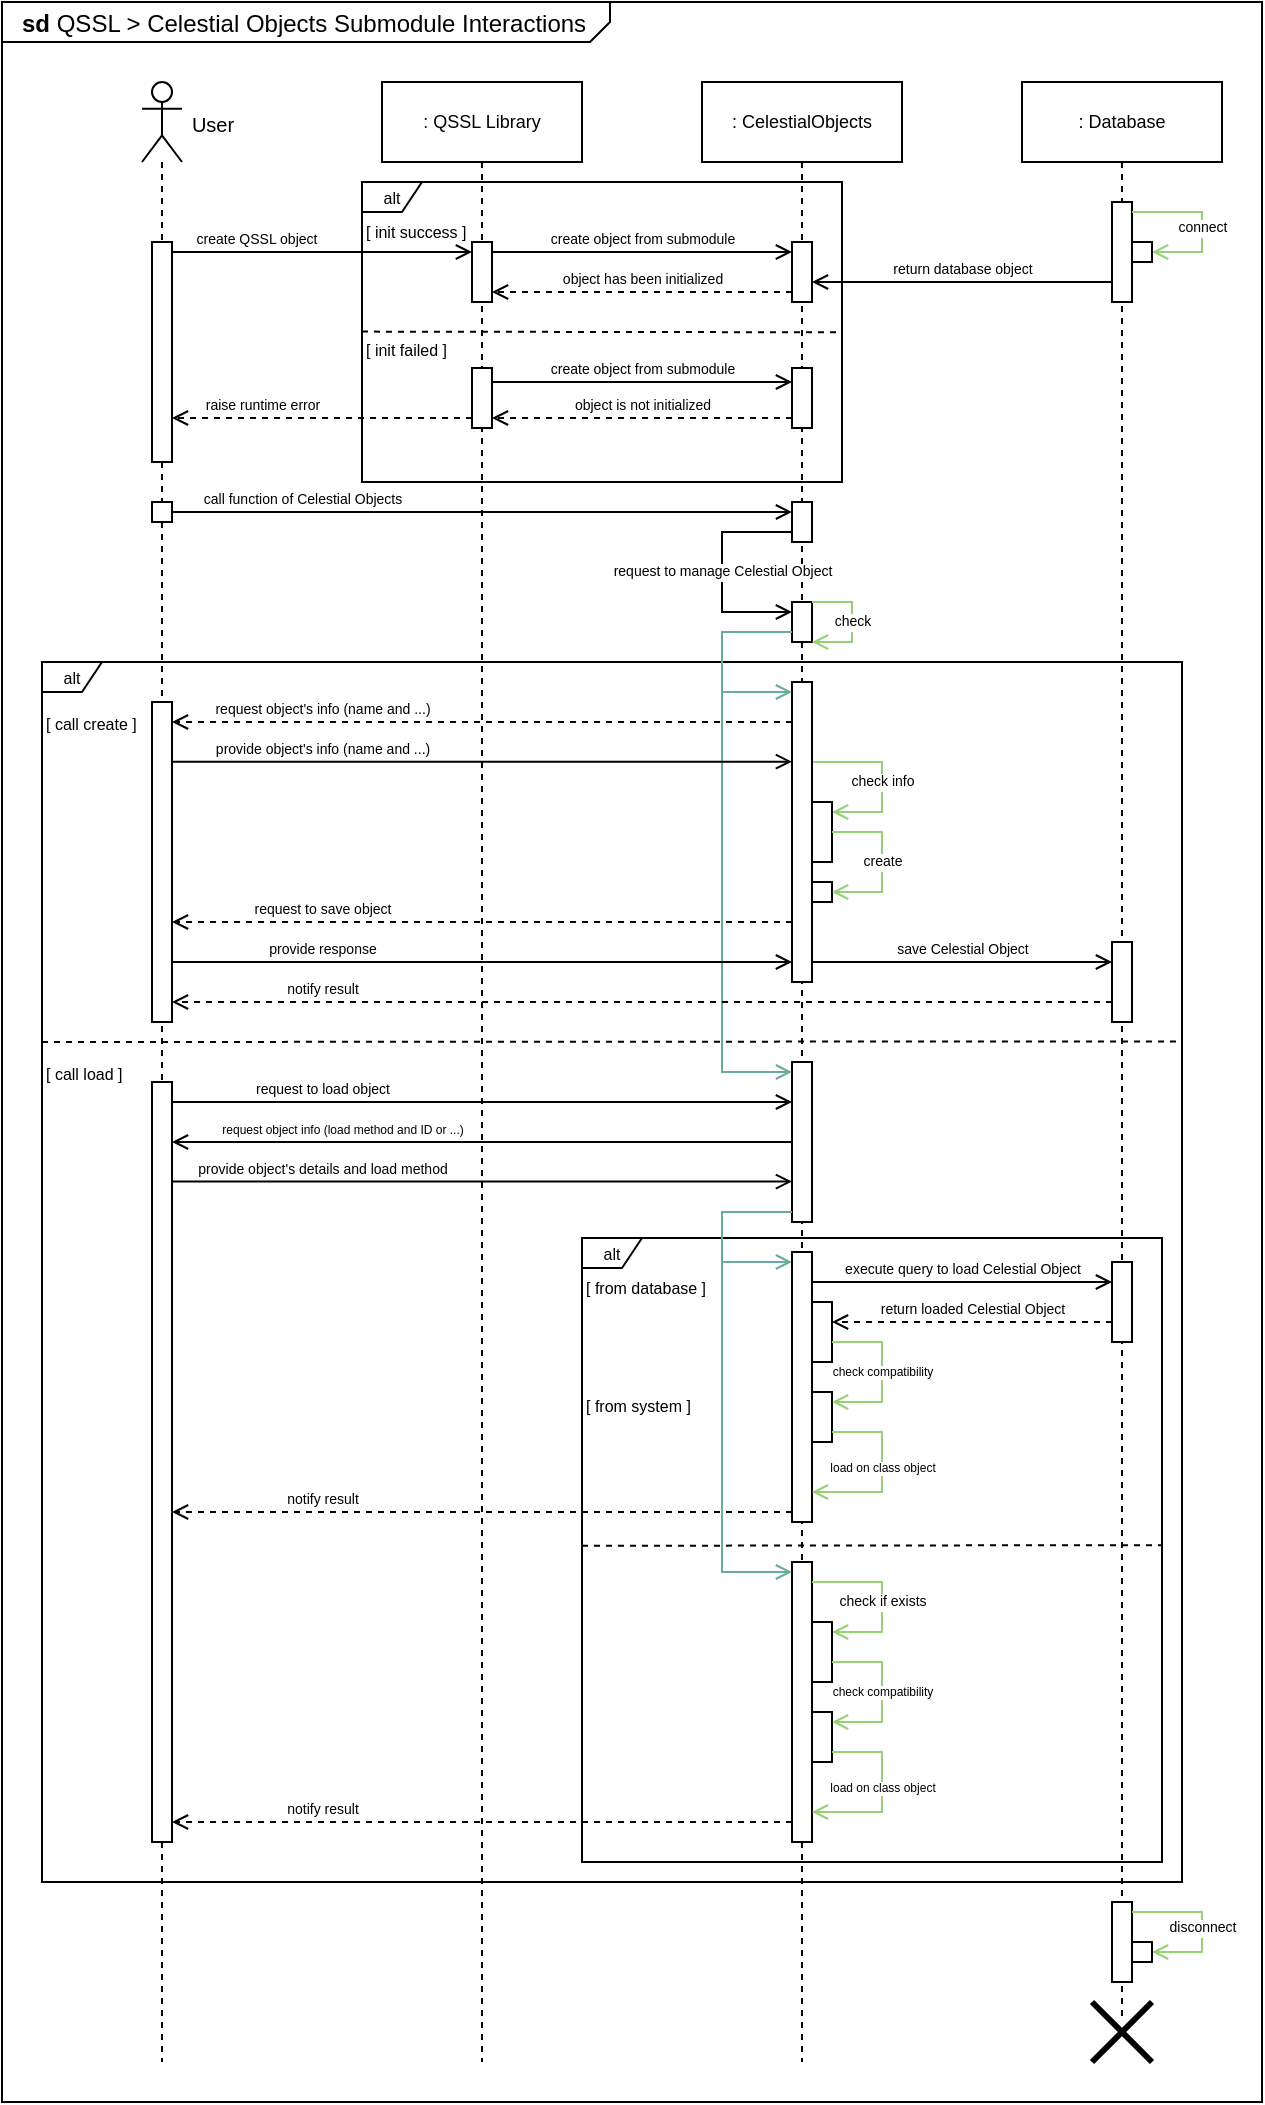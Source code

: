 <mxfile version="24.6.1" type="device">
  <diagram name="Page-1" id="ASi684Sv3Cu8FFYP-zhA">
    <mxGraphModel dx="-1080" dy="455" grid="1" gridSize="10" guides="1" tooltips="1" connect="1" arrows="1" fold="1" page="1" pageScale="1" pageWidth="850" pageHeight="1100" math="0" shadow="0">
      <root>
        <mxCell id="0" />
        <mxCell id="1" parent="0" />
        <mxCell id="5y_z80_yedbfLqYKamo8-82" value="&lt;p style=&quot;margin:0px;margin-top:4px;margin-left:10px;text-align:left;&quot;&gt;&lt;b&gt;sd&lt;/b&gt;&amp;nbsp;QSSL &amp;gt; Celestial Objects Submodule Interactions&lt;/p&gt;" style="html=1;shape=mxgraph.sysml.package;labelX=304.33;html=1;overflow=fill;strokeWidth=1;recursiveResize=0;" vertex="1" parent="1">
          <mxGeometry x="3470" y="1270" width="630" height="1050" as="geometry" />
        </mxCell>
        <mxCell id="5y_z80_yedbfLqYKamo8-83" value="alt" style="shape=umlFrame;whiteSpace=wrap;html=1;pointerEvents=0;recursiveResize=0;container=1;collapsible=0;width=30;height=15;fontSize=8;" vertex="1" parent="1">
          <mxGeometry x="3650" y="1360" width="240" height="150" as="geometry" />
        </mxCell>
        <mxCell id="5y_z80_yedbfLqYKamo8-84" value="[ init success ]" style="text;html=1;fontSize=8;" vertex="1" parent="5y_z80_yedbfLqYKamo8-83">
          <mxGeometry width="60" height="20" relative="1" as="geometry">
            <mxPoint y="14" as="offset" />
          </mxGeometry>
        </mxCell>
        <mxCell id="5y_z80_yedbfLqYKamo8-85" value="" style="html=1;verticalAlign=bottom;labelBackgroundColor=none;endArrow=none;endFill=0;dashed=1;rounded=0;entryX=1;entryY=0.501;entryDx=0;entryDy=0;entryPerimeter=0;" edge="1" parent="5y_z80_yedbfLqYKamo8-83" target="5y_z80_yedbfLqYKamo8-83">
          <mxGeometry width="160" relative="1" as="geometry">
            <mxPoint y="74.8" as="sourcePoint" />
            <mxPoint x="160" y="74.8" as="targetPoint" />
          </mxGeometry>
        </mxCell>
        <mxCell id="5y_z80_yedbfLqYKamo8-86" value="[ init failed ]" style="text;html=1;fontSize=8;" vertex="1" parent="5y_z80_yedbfLqYKamo8-83">
          <mxGeometry y="73.0" width="100" height="20" as="geometry" />
        </mxCell>
        <mxCell id="5y_z80_yedbfLqYKamo8-87" value="create object from submodule" style="endArrow=open;startArrow=none;endFill=0;startFill=0;endSize=6;html=1;verticalAlign=bottom;labelBackgroundColor=none;strokeWidth=1;rounded=0;fontSize=7;" edge="1" parent="5y_z80_yedbfLqYKamo8-83">
          <mxGeometry width="160" relative="1" as="geometry">
            <mxPoint x="65" y="100" as="sourcePoint" />
            <mxPoint x="215" y="100" as="targetPoint" />
          </mxGeometry>
        </mxCell>
        <mxCell id="5y_z80_yedbfLqYKamo8-88" value="alt" style="shape=umlFrame;whiteSpace=wrap;html=1;pointerEvents=0;recursiveResize=0;container=1;collapsible=0;width=30;height=15;fontSize=8;" vertex="1" parent="1">
          <mxGeometry x="3490" y="1600" width="570" height="610" as="geometry" />
        </mxCell>
        <mxCell id="5y_z80_yedbfLqYKamo8-91" value="" style="html=1;verticalAlign=bottom;labelBackgroundColor=none;endArrow=none;endFill=0;dashed=1;rounded=0;entryX=1;entryY=0.311;entryDx=0;entryDy=0;entryPerimeter=0;" edge="1" parent="5y_z80_yedbfLqYKamo8-88" target="5y_z80_yedbfLqYKamo8-88">
          <mxGeometry width="160" relative="1" as="geometry">
            <mxPoint y="190" as="sourcePoint" />
            <mxPoint x="240.0" y="252.975" as="targetPoint" />
          </mxGeometry>
        </mxCell>
        <mxCell id="5y_z80_yedbfLqYKamo8-163" value="[ call create ]" style="text;html=1;fontSize=8;" vertex="1" parent="5y_z80_yedbfLqYKamo8-88">
          <mxGeometry y="20" width="60" height="20" as="geometry" />
        </mxCell>
        <mxCell id="5y_z80_yedbfLqYKamo8-92" value="alt" style="shape=umlFrame;whiteSpace=wrap;html=1;pointerEvents=0;recursiveResize=0;container=1;collapsible=0;width=30;height=15;fontSize=8;" vertex="1" parent="1">
          <mxGeometry x="3760" y="1888" width="290" height="312" as="geometry" />
        </mxCell>
        <mxCell id="5y_z80_yedbfLqYKamo8-93" value="[ from database ]" style="text;html=1;fontSize=8;" vertex="1" parent="5y_z80_yedbfLqYKamo8-92">
          <mxGeometry width="60" height="20" relative="1" as="geometry">
            <mxPoint y="14" as="offset" />
          </mxGeometry>
        </mxCell>
        <mxCell id="5y_z80_yedbfLqYKamo8-94" value="[ from system ]" style="text;html=1;fontSize=8;" vertex="1" parent="5y_z80_yedbfLqYKamo8-92">
          <mxGeometry y="73.0" width="100" height="20" as="geometry" />
        </mxCell>
        <mxCell id="5y_z80_yedbfLqYKamo8-95" value="" style="shape=umlLifeline;perimeter=lifelinePerimeter;whiteSpace=wrap;html=1;container=1;dropTarget=0;collapsible=0;recursiveResize=0;outlineConnect=0;portConstraint=eastwest;newEdgeStyle={&quot;curved&quot;:0,&quot;rounded&quot;:0};participant=umlActor;fontSize=9;" vertex="1" parent="1">
          <mxGeometry x="3540" y="1310" width="20" height="990" as="geometry" />
        </mxCell>
        <mxCell id="5y_z80_yedbfLqYKamo8-96" value="" style="html=1;points=[[0,0,0,0,5],[0,1,0,0,-5],[1,0,0,0,5],[1,1,0,0,-5]];perimeter=orthogonalPerimeter;outlineConnect=0;targetShapes=umlLifeline;portConstraint=eastwest;newEdgeStyle={&quot;curved&quot;:0,&quot;rounded&quot;:0};" vertex="1" parent="5y_z80_yedbfLqYKamo8-95">
          <mxGeometry x="5" y="80" width="10" height="110" as="geometry" />
        </mxCell>
        <mxCell id="5y_z80_yedbfLqYKamo8-97" value="" style="html=1;points=[[0,0,0,0,5],[0,1,0,0,-5],[1,0,0,0,5],[1,1,0,0,-5]];perimeter=orthogonalPerimeter;outlineConnect=0;targetShapes=umlLifeline;portConstraint=eastwest;newEdgeStyle={&quot;curved&quot;:0,&quot;rounded&quot;:0};" vertex="1" parent="5y_z80_yedbfLqYKamo8-95">
          <mxGeometry x="5" y="210" width="10" height="10" as="geometry" />
        </mxCell>
        <mxCell id="5y_z80_yedbfLqYKamo8-98" value="" style="html=1;points=[[0,0,0,0,5],[0,1,0,0,-5],[1,0,0,0,5],[1,1,0,0,-5]];perimeter=orthogonalPerimeter;outlineConnect=0;targetShapes=umlLifeline;portConstraint=eastwest;newEdgeStyle={&quot;curved&quot;:0,&quot;rounded&quot;:0};" vertex="1" parent="5y_z80_yedbfLqYKamo8-95">
          <mxGeometry x="5" y="310" width="10" height="160" as="geometry" />
        </mxCell>
        <mxCell id="5y_z80_yedbfLqYKamo8-99" value="" style="html=1;points=[[0,0,0,0,5],[0,1,0,0,-5],[1,0,0,0,5],[1,1,0,0,-5]];perimeter=orthogonalPerimeter;outlineConnect=0;targetShapes=umlLifeline;portConstraint=eastwest;newEdgeStyle={&quot;curved&quot;:0,&quot;rounded&quot;:0};" vertex="1" parent="5y_z80_yedbfLqYKamo8-95">
          <mxGeometry x="5" y="500" width="10" height="380" as="geometry" />
        </mxCell>
        <mxCell id="5y_z80_yedbfLqYKamo8-100" value=": QSSL Library" style="shape=umlLifeline;perimeter=lifelinePerimeter;whiteSpace=wrap;html=1;container=1;dropTarget=0;collapsible=0;recursiveResize=0;outlineConnect=0;portConstraint=eastwest;newEdgeStyle={&quot;curved&quot;:0,&quot;rounded&quot;:0};fontSize=9;" vertex="1" parent="1">
          <mxGeometry x="3660" y="1310" width="100" height="990" as="geometry" />
        </mxCell>
        <mxCell id="5y_z80_yedbfLqYKamo8-101" value="" style="html=1;points=[[0,0,0,0,5],[0,1,0,0,-5],[1,0,0,0,5],[1,1,0,0,-5]];perimeter=orthogonalPerimeter;outlineConnect=0;targetShapes=umlLifeline;portConstraint=eastwest;newEdgeStyle={&quot;curved&quot;:0,&quot;rounded&quot;:0};" vertex="1" parent="5y_z80_yedbfLqYKamo8-100">
          <mxGeometry x="45" y="80" width="10" height="30" as="geometry" />
        </mxCell>
        <mxCell id="5y_z80_yedbfLqYKamo8-102" value="" style="html=1;points=[[0,0,0,0,5],[0,1,0,0,-5],[1,0,0,0,5],[1,1,0,0,-5]];perimeter=orthogonalPerimeter;outlineConnect=0;targetShapes=umlLifeline;portConstraint=eastwest;newEdgeStyle={&quot;curved&quot;:0,&quot;rounded&quot;:0};" vertex="1" parent="5y_z80_yedbfLqYKamo8-100">
          <mxGeometry x="45" y="143" width="10" height="30" as="geometry" />
        </mxCell>
        <mxCell id="5y_z80_yedbfLqYKamo8-103" value=": CelestialObjects" style="shape=umlLifeline;perimeter=lifelinePerimeter;whiteSpace=wrap;html=1;container=1;dropTarget=0;collapsible=0;recursiveResize=0;outlineConnect=0;portConstraint=eastwest;newEdgeStyle={&quot;curved&quot;:0,&quot;rounded&quot;:0};fontSize=9;" vertex="1" parent="1">
          <mxGeometry x="3820" y="1310" width="100" height="990" as="geometry" />
        </mxCell>
        <mxCell id="5y_z80_yedbfLqYKamo8-104" value="" style="html=1;points=[[0,0,0,0,5],[0,1,0,0,-5],[1,0,0,0,5],[1,1,0,0,-5]];perimeter=orthogonalPerimeter;outlineConnect=0;targetShapes=umlLifeline;portConstraint=eastwest;newEdgeStyle={&quot;curved&quot;:0,&quot;rounded&quot;:0};" vertex="1" parent="5y_z80_yedbfLqYKamo8-103">
          <mxGeometry x="45" y="80" width="10" height="30" as="geometry" />
        </mxCell>
        <mxCell id="5y_z80_yedbfLqYKamo8-105" value="" style="html=1;points=[[0,0,0,0,5],[0,1,0,0,-5],[1,0,0,0,5],[1,1,0,0,-5]];perimeter=orthogonalPerimeter;outlineConnect=0;targetShapes=umlLifeline;portConstraint=eastwest;newEdgeStyle={&quot;curved&quot;:0,&quot;rounded&quot;:0};" vertex="1" parent="5y_z80_yedbfLqYKamo8-103">
          <mxGeometry x="45" y="143" width="10" height="30" as="geometry" />
        </mxCell>
        <mxCell id="5y_z80_yedbfLqYKamo8-106" value="" style="html=1;points=[[0,0,0,0,5],[0,1,0,0,-5],[1,0,0,0,5],[1,1,0,0,-5]];perimeter=orthogonalPerimeter;outlineConnect=0;targetShapes=umlLifeline;portConstraint=eastwest;newEdgeStyle={&quot;curved&quot;:0,&quot;rounded&quot;:0};" vertex="1" parent="5y_z80_yedbfLqYKamo8-103">
          <mxGeometry x="45" y="210" width="10" height="20" as="geometry" />
        </mxCell>
        <mxCell id="5y_z80_yedbfLqYKamo8-107" value="" style="html=1;points=[[0,0,0,0,5],[0,1,0,0,-5],[1,0,0,0,5],[1,1,0,0,-5]];perimeter=orthogonalPerimeter;outlineConnect=0;targetShapes=umlLifeline;portConstraint=eastwest;newEdgeStyle={&quot;curved&quot;:0,&quot;rounded&quot;:0};" vertex="1" parent="5y_z80_yedbfLqYKamo8-103">
          <mxGeometry x="45" y="260" width="10" height="20" as="geometry" />
        </mxCell>
        <mxCell id="5y_z80_yedbfLqYKamo8-108" value="request to manage Celestial Object" style="edgeStyle=orthogonalEdgeStyle;rounded=0;orthogonalLoop=1;jettySize=auto;html=1;curved=0;entryX=0;entryY=0;entryDx=0;entryDy=5;entryPerimeter=0;fontSize=7;exitX=0;exitY=1;exitDx=0;exitDy=-5;exitPerimeter=0;endArrow=open;endFill=0;" edge="1" parent="5y_z80_yedbfLqYKamo8-103" source="5y_z80_yedbfLqYKamo8-106" target="5y_z80_yedbfLqYKamo8-107">
          <mxGeometry relative="1" as="geometry">
            <Array as="points">
              <mxPoint x="10" y="225" />
              <mxPoint x="10" y="265" />
            </Array>
          </mxGeometry>
        </mxCell>
        <mxCell id="5y_z80_yedbfLqYKamo8-109" value="check info" style="edgeStyle=orthogonalEdgeStyle;rounded=0;orthogonalLoop=1;jettySize=auto;html=1;curved=0;fontSize=7;entryX=1;entryY=0;entryDx=0;entryDy=5;entryPerimeter=0;endArrow=open;endFill=0;strokeColor=#97D077;" edge="1" parent="5y_z80_yedbfLqYKamo8-103" source="5y_z80_yedbfLqYKamo8-110" target="5y_z80_yedbfLqYKamo8-114">
          <mxGeometry x="0.059" relative="1" as="geometry">
            <Array as="points">
              <mxPoint x="90" y="340" />
              <mxPoint x="90" y="365" />
            </Array>
            <mxPoint as="offset" />
          </mxGeometry>
        </mxCell>
        <mxCell id="5y_z80_yedbfLqYKamo8-110" value="" style="html=1;points=[[0,0,0,0,5],[0,1,0,0,-5],[1,0,0,0,5],[1,1,0,0,-5]];perimeter=orthogonalPerimeter;outlineConnect=0;targetShapes=umlLifeline;portConstraint=eastwest;newEdgeStyle={&quot;curved&quot;:0,&quot;rounded&quot;:0};" vertex="1" parent="5y_z80_yedbfLqYKamo8-103">
          <mxGeometry x="45" y="300" width="10" height="150" as="geometry" />
        </mxCell>
        <mxCell id="5y_z80_yedbfLqYKamo8-111" style="edgeStyle=orthogonalEdgeStyle;rounded=0;orthogonalLoop=1;jettySize=auto;html=1;curved=0;entryX=0;entryY=0;entryDx=0;entryDy=5;entryPerimeter=0;exitX=0;exitY=1;exitDx=0;exitDy=-5;exitPerimeter=0;fontSize=7;endArrow=open;endFill=0;strokeColor=#67AB9F;" edge="1" parent="5y_z80_yedbfLqYKamo8-103" source="5y_z80_yedbfLqYKamo8-107" target="5y_z80_yedbfLqYKamo8-110">
          <mxGeometry relative="1" as="geometry">
            <Array as="points">
              <mxPoint x="10" y="275" />
              <mxPoint x="10" y="305" />
            </Array>
          </mxGeometry>
        </mxCell>
        <mxCell id="5y_z80_yedbfLqYKamo8-112" style="edgeStyle=orthogonalEdgeStyle;rounded=0;orthogonalLoop=1;jettySize=auto;html=1;curved=0;entryX=0;entryY=0;entryDx=0;entryDy=5;entryPerimeter=0;endArrow=open;endFill=0;exitX=0;exitY=1;exitDx=0;exitDy=-5;exitPerimeter=0;strokeColor=#67AB9F;" edge="1" parent="5y_z80_yedbfLqYKamo8-103" source="5y_z80_yedbfLqYKamo8-113" target="5y_z80_yedbfLqYKamo8-118">
          <mxGeometry relative="1" as="geometry">
            <Array as="points">
              <mxPoint x="10" y="565" />
              <mxPoint x="10" y="590" />
            </Array>
          </mxGeometry>
        </mxCell>
        <mxCell id="5y_z80_yedbfLqYKamo8-113" value="" style="html=1;points=[[0,0,0,0,5],[0,1,0,0,-5],[1,0,0,0,5],[1,1,0,0,-5]];perimeter=orthogonalPerimeter;outlineConnect=0;targetShapes=umlLifeline;portConstraint=eastwest;newEdgeStyle={&quot;curved&quot;:0,&quot;rounded&quot;:0};" vertex="1" parent="5y_z80_yedbfLqYKamo8-103">
          <mxGeometry x="45" y="490" width="10" height="80" as="geometry" />
        </mxCell>
        <mxCell id="5y_z80_yedbfLqYKamo8-114" value="" style="html=1;points=[[0,0,0,0,5],[0,1,0,0,-5],[1,0,0,0,5],[1,1,0,0,-5]];perimeter=orthogonalPerimeter;outlineConnect=0;targetShapes=umlLifeline;portConstraint=eastwest;newEdgeStyle={&quot;curved&quot;:0,&quot;rounded&quot;:0};" vertex="1" parent="5y_z80_yedbfLqYKamo8-103">
          <mxGeometry x="55" y="360" width="10" height="30" as="geometry" />
        </mxCell>
        <mxCell id="5y_z80_yedbfLqYKamo8-115" value="" style="html=1;points=[[0,0,0,0,5],[0,1,0,0,-5],[1,0,0,0,5],[1,1,0,0,-5]];perimeter=orthogonalPerimeter;outlineConnect=0;targetShapes=umlLifeline;portConstraint=eastwest;newEdgeStyle={&quot;curved&quot;:0,&quot;rounded&quot;:0};" vertex="1" parent="5y_z80_yedbfLqYKamo8-103">
          <mxGeometry x="55" y="400" width="10" height="10" as="geometry" />
        </mxCell>
        <mxCell id="5y_z80_yedbfLqYKamo8-116" value="create" style="edgeStyle=orthogonalEdgeStyle;rounded=0;orthogonalLoop=1;jettySize=auto;html=1;curved=0;entryX=1;entryY=0;entryDx=0;entryDy=5;entryPerimeter=0;fontSize=7;endArrow=open;endFill=0;strokeColor=#97D077;" edge="1" parent="5y_z80_yedbfLqYKamo8-103" source="5y_z80_yedbfLqYKamo8-114" target="5y_z80_yedbfLqYKamo8-115">
          <mxGeometry relative="1" as="geometry">
            <Array as="points">
              <mxPoint x="90" y="375" />
              <mxPoint x="90" y="405" />
            </Array>
          </mxGeometry>
        </mxCell>
        <mxCell id="5y_z80_yedbfLqYKamo8-117" value="check" style="edgeStyle=orthogonalEdgeStyle;rounded=0;orthogonalLoop=1;jettySize=auto;html=1;curved=0;fontSize=7;endArrow=open;endFill=0;strokeColor=#97D077;" edge="1" parent="5y_z80_yedbfLqYKamo8-103" source="5y_z80_yedbfLqYKamo8-107" target="5y_z80_yedbfLqYKamo8-107">
          <mxGeometry relative="1" as="geometry" />
        </mxCell>
        <mxCell id="5y_z80_yedbfLqYKamo8-118" value="" style="html=1;points=[[0,0,0,0,5],[0,1,0,0,-5],[1,0,0,0,5],[1,1,0,0,-5]];perimeter=orthogonalPerimeter;outlineConnect=0;targetShapes=umlLifeline;portConstraint=eastwest;newEdgeStyle={&quot;curved&quot;:0,&quot;rounded&quot;:0};" vertex="1" parent="5y_z80_yedbfLqYKamo8-103">
          <mxGeometry x="45" y="585" width="10" height="135" as="geometry" />
        </mxCell>
        <mxCell id="5y_z80_yedbfLqYKamo8-119" style="edgeStyle=orthogonalEdgeStyle;rounded=0;orthogonalLoop=1;jettySize=auto;html=1;curved=0;entryX=0;entryY=0;entryDx=0;entryDy=5;entryPerimeter=0;exitX=0;exitY=1;exitDx=0;exitDy=-5;exitPerimeter=0;endArrow=open;endFill=0;strokeColor=#67AB9F;" edge="1" parent="5y_z80_yedbfLqYKamo8-103" source="5y_z80_yedbfLqYKamo8-107" target="5y_z80_yedbfLqYKamo8-113">
          <mxGeometry relative="1" as="geometry">
            <Array as="points">
              <mxPoint x="10" y="275" />
              <mxPoint x="10" y="495" />
            </Array>
          </mxGeometry>
        </mxCell>
        <mxCell id="5y_z80_yedbfLqYKamo8-120" value="" style="html=1;points=[[0,0,0,0,5],[0,1,0,0,-5],[1,0,0,0,5],[1,1,0,0,-5]];perimeter=orthogonalPerimeter;outlineConnect=0;targetShapes=umlLifeline;portConstraint=eastwest;newEdgeStyle={&quot;curved&quot;:0,&quot;rounded&quot;:0};" vertex="1" parent="5y_z80_yedbfLqYKamo8-103">
          <mxGeometry x="55" y="610" width="10" height="30" as="geometry" />
        </mxCell>
        <mxCell id="5y_z80_yedbfLqYKamo8-121" value="" style="html=1;points=[[0,0,0,0,5],[0,1,0,0,-5],[1,0,0,0,5],[1,1,0,0,-5]];perimeter=orthogonalPerimeter;outlineConnect=0;targetShapes=umlLifeline;portConstraint=eastwest;newEdgeStyle={&quot;curved&quot;:0,&quot;rounded&quot;:0};" vertex="1" parent="5y_z80_yedbfLqYKamo8-103">
          <mxGeometry x="55" y="655" width="10" height="25" as="geometry" />
        </mxCell>
        <mxCell id="5y_z80_yedbfLqYKamo8-122" value="check compatibility" style="edgeStyle=orthogonalEdgeStyle;rounded=0;orthogonalLoop=1;jettySize=auto;html=1;curved=0;entryX=1;entryY=0;entryDx=0;entryDy=5;entryPerimeter=0;fontSize=6;endArrow=open;endFill=0;strokeColor=#97D077;" edge="1" parent="5y_z80_yedbfLqYKamo8-103" target="5y_z80_yedbfLqYKamo8-121">
          <mxGeometry relative="1" as="geometry">
            <mxPoint x="65" y="630" as="sourcePoint" />
            <Array as="points">
              <mxPoint x="90" y="630" />
              <mxPoint x="90" y="660" />
            </Array>
          </mxGeometry>
        </mxCell>
        <mxCell id="5y_z80_yedbfLqYKamo8-123" value="load on class object" style="edgeStyle=orthogonalEdgeStyle;rounded=0;orthogonalLoop=1;jettySize=auto;html=1;curved=0;fontSize=6;endArrow=open;endFill=0;strokeColor=#97D077;exitX=1;exitY=1;exitDx=0;exitDy=-5;exitPerimeter=0;" edge="1" parent="5y_z80_yedbfLqYKamo8-103" source="5y_z80_yedbfLqYKamo8-121">
          <mxGeometry x="-0.059" relative="1" as="geometry">
            <mxPoint x="65" y="675.012" as="sourcePoint" />
            <Array as="points">
              <mxPoint x="90" y="675" />
              <mxPoint x="90" y="705" />
            </Array>
            <mxPoint x="55" y="705" as="targetPoint" />
            <mxPoint as="offset" />
          </mxGeometry>
        </mxCell>
        <mxCell id="5y_z80_yedbfLqYKamo8-124" value="" style="html=1;points=[[0,0,0,0,5],[0,1,0,0,-5],[1,0,0,0,5],[1,1,0,0,-5]];perimeter=orthogonalPerimeter;outlineConnect=0;targetShapes=umlLifeline;portConstraint=eastwest;newEdgeStyle={&quot;curved&quot;:0,&quot;rounded&quot;:0};" vertex="1" parent="5y_z80_yedbfLqYKamo8-103">
          <mxGeometry x="45" y="740" width="10" height="140" as="geometry" />
        </mxCell>
        <mxCell id="5y_z80_yedbfLqYKamo8-125" value="check if exists" style="edgeStyle=orthogonalEdgeStyle;rounded=0;orthogonalLoop=1;jettySize=auto;html=1;curved=0;fontSize=7;entryX=1;entryY=0;entryDx=0;entryDy=5;entryPerimeter=0;endArrow=open;endFill=0;strokeColor=#97D077;" edge="1" parent="5y_z80_yedbfLqYKamo8-103" target="5y_z80_yedbfLqYKamo8-126">
          <mxGeometry x="0.059" relative="1" as="geometry">
            <mxPoint x="55" y="750" as="sourcePoint" />
            <Array as="points">
              <mxPoint x="90" y="750" />
              <mxPoint x="90" y="775" />
            </Array>
            <mxPoint as="offset" />
          </mxGeometry>
        </mxCell>
        <mxCell id="5y_z80_yedbfLqYKamo8-126" value="" style="html=1;points=[[0,0,0,0,5],[0,1,0,0,-5],[1,0,0,0,5],[1,1,0,0,-5]];perimeter=orthogonalPerimeter;outlineConnect=0;targetShapes=umlLifeline;portConstraint=eastwest;newEdgeStyle={&quot;curved&quot;:0,&quot;rounded&quot;:0};" vertex="1" parent="5y_z80_yedbfLqYKamo8-103">
          <mxGeometry x="55" y="770" width="10" height="30" as="geometry" />
        </mxCell>
        <mxCell id="5y_z80_yedbfLqYKamo8-127" value="" style="html=1;points=[[0,0,0,0,5],[0,1,0,0,-5],[1,0,0,0,5],[1,1,0,0,-5]];perimeter=orthogonalPerimeter;outlineConnect=0;targetShapes=umlLifeline;portConstraint=eastwest;newEdgeStyle={&quot;curved&quot;:0,&quot;rounded&quot;:0};" vertex="1" parent="5y_z80_yedbfLqYKamo8-103">
          <mxGeometry x="55" y="815" width="10" height="25" as="geometry" />
        </mxCell>
        <mxCell id="5y_z80_yedbfLqYKamo8-128" value="check compatibility" style="edgeStyle=orthogonalEdgeStyle;rounded=0;orthogonalLoop=1;jettySize=auto;html=1;curved=0;entryX=1;entryY=0;entryDx=0;entryDy=5;entryPerimeter=0;fontSize=6;endArrow=open;endFill=0;strokeColor=#97D077;" edge="1" parent="5y_z80_yedbfLqYKamo8-103" target="5y_z80_yedbfLqYKamo8-127">
          <mxGeometry relative="1" as="geometry">
            <mxPoint x="65" y="790" as="sourcePoint" />
            <Array as="points">
              <mxPoint x="90" y="790" />
              <mxPoint x="90" y="820" />
            </Array>
          </mxGeometry>
        </mxCell>
        <mxCell id="5y_z80_yedbfLqYKamo8-129" value="load on class object" style="edgeStyle=orthogonalEdgeStyle;rounded=0;orthogonalLoop=1;jettySize=auto;html=1;curved=0;fontSize=6;endArrow=open;endFill=0;strokeColor=#97D077;exitX=1;exitY=1;exitDx=0;exitDy=-5;exitPerimeter=0;" edge="1" parent="5y_z80_yedbfLqYKamo8-103" source="5y_z80_yedbfLqYKamo8-127">
          <mxGeometry x="-0.059" relative="1" as="geometry">
            <mxPoint x="65" y="835.012" as="sourcePoint" />
            <Array as="points">
              <mxPoint x="90" y="835" />
              <mxPoint x="90" y="865" />
            </Array>
            <mxPoint x="55" y="865" as="targetPoint" />
            <mxPoint as="offset" />
          </mxGeometry>
        </mxCell>
        <mxCell id="5y_z80_yedbfLqYKamo8-130" style="edgeStyle=orthogonalEdgeStyle;rounded=0;orthogonalLoop=1;jettySize=auto;html=1;curved=0;endArrow=open;endFill=0;exitX=0;exitY=1;exitDx=0;exitDy=-5;exitPerimeter=0;strokeColor=#67AB9F;entryX=0;entryY=0;entryDx=0;entryDy=5;entryPerimeter=0;" edge="1" parent="5y_z80_yedbfLqYKamo8-103" source="5y_z80_yedbfLqYKamo8-113" target="5y_z80_yedbfLqYKamo8-124">
          <mxGeometry relative="1" as="geometry">
            <mxPoint x="45" y="567.5" as="sourcePoint" />
            <mxPoint x="45" y="750" as="targetPoint" />
            <Array as="points">
              <mxPoint x="10" y="565" />
              <mxPoint x="10" y="745" />
            </Array>
          </mxGeometry>
        </mxCell>
        <mxCell id="5y_z80_yedbfLqYKamo8-131" value="create object from submodule" style="endArrow=open;startArrow=none;endFill=0;startFill=0;endSize=6;html=1;verticalAlign=bottom;labelBackgroundColor=none;strokeWidth=1;rounded=0;exitX=1;exitY=0;exitDx=0;exitDy=5;exitPerimeter=0;fontSize=7;" edge="1" parent="1" source="5y_z80_yedbfLqYKamo8-101" target="5y_z80_yedbfLqYKamo8-104">
          <mxGeometry width="160" relative="1" as="geometry">
            <mxPoint x="3975" y="1560" as="sourcePoint" />
            <mxPoint x="4085" y="1560" as="targetPoint" />
          </mxGeometry>
        </mxCell>
        <mxCell id="5y_z80_yedbfLqYKamo8-132" value="object has been initialized" style="html=1;verticalAlign=bottom;labelBackgroundColor=none;endArrow=open;endFill=0;dashed=1;rounded=0;exitX=0;exitY=1;exitDx=0;exitDy=-5;exitPerimeter=0;fontSize=7;" edge="1" parent="1" source="5y_z80_yedbfLqYKamo8-104" target="5y_z80_yedbfLqYKamo8-101">
          <mxGeometry width="160" relative="1" as="geometry">
            <mxPoint x="3515" y="1579.83" as="sourcePoint" />
            <mxPoint x="3675" y="1579.83" as="targetPoint" />
          </mxGeometry>
        </mxCell>
        <mxCell id="5y_z80_yedbfLqYKamo8-133" value="create QSSL object" style="endArrow=open;startArrow=none;endFill=0;startFill=0;endSize=6;html=1;verticalAlign=bottom;labelBackgroundColor=none;strokeWidth=1;rounded=0;exitX=1;exitY=0;exitDx=0;exitDy=5;exitPerimeter=0;fontSize=7;" edge="1" parent="1" source="5y_z80_yedbfLqYKamo8-96" target="5y_z80_yedbfLqYKamo8-101">
          <mxGeometry x="-0.448" width="160" relative="1" as="geometry">
            <mxPoint x="3595" y="1420" as="sourcePoint" />
            <mxPoint x="3630" y="1420" as="targetPoint" />
            <mxPoint as="offset" />
          </mxGeometry>
        </mxCell>
        <mxCell id="5y_z80_yedbfLqYKamo8-134" value="object is not initialized" style="html=1;verticalAlign=bottom;labelBackgroundColor=none;endArrow=open;endFill=0;dashed=1;rounded=0;fontSize=7;entryX=1;entryY=1;entryDx=0;entryDy=-5;entryPerimeter=0;" edge="1" parent="1" source="5y_z80_yedbfLqYKamo8-105" target="5y_z80_yedbfLqYKamo8-102">
          <mxGeometry width="160" relative="1" as="geometry">
            <mxPoint x="3870" y="1480" as="sourcePoint" />
            <mxPoint x="3720" y="1480" as="targetPoint" />
          </mxGeometry>
        </mxCell>
        <mxCell id="5y_z80_yedbfLqYKamo8-135" value=": Database" style="shape=umlLifeline;perimeter=lifelinePerimeter;whiteSpace=wrap;html=1;container=1;dropTarget=0;collapsible=0;recursiveResize=0;outlineConnect=0;portConstraint=eastwest;newEdgeStyle={&quot;curved&quot;:0,&quot;rounded&quot;:0};fontSize=9;" vertex="1" parent="1">
          <mxGeometry x="3980" y="1310" width="100" height="970" as="geometry" />
        </mxCell>
        <mxCell id="5y_z80_yedbfLqYKamo8-136" value="" style="html=1;points=[[0,0,0,0,5],[0,1,0,0,-5],[1,0,0,0,5],[1,1,0,0,-5]];perimeter=orthogonalPerimeter;outlineConnect=0;targetShapes=umlLifeline;portConstraint=eastwest;newEdgeStyle={&quot;curved&quot;:0,&quot;rounded&quot;:0};" vertex="1" parent="5y_z80_yedbfLqYKamo8-135">
          <mxGeometry x="45" y="430" width="10" height="40" as="geometry" />
        </mxCell>
        <mxCell id="5y_z80_yedbfLqYKamo8-137" value="" style="html=1;points=[[0,0,0,0,5],[0,1,0,0,-5],[1,0,0,0,5],[1,1,0,0,-5]];perimeter=orthogonalPerimeter;outlineConnect=0;targetShapes=umlLifeline;portConstraint=eastwest;newEdgeStyle={&quot;curved&quot;:0,&quot;rounded&quot;:0};" vertex="1" parent="5y_z80_yedbfLqYKamo8-135">
          <mxGeometry x="45" y="590" width="10" height="40" as="geometry" />
        </mxCell>
        <mxCell id="5y_z80_yedbfLqYKamo8-138" value="" style="html=1;points=[[0,0,0,0,5],[0,1,0,0,-5],[1,0,0,0,5],[1,1,0,0,-5]];perimeter=orthogonalPerimeter;outlineConnect=0;targetShapes=umlLifeline;portConstraint=eastwest;newEdgeStyle={&quot;curved&quot;:0,&quot;rounded&quot;:0};" vertex="1" parent="5y_z80_yedbfLqYKamo8-135">
          <mxGeometry x="45" y="60" width="10" height="50" as="geometry" />
        </mxCell>
        <mxCell id="5y_z80_yedbfLqYKamo8-139" value="connect" style="edgeStyle=orthogonalEdgeStyle;rounded=0;orthogonalLoop=1;jettySize=auto;html=1;curved=0;fontSize=7;endArrow=open;endFill=0;strokeColor=#97D077;exitX=1;exitY=0;exitDx=0;exitDy=5;exitPerimeter=0;" edge="1" parent="5y_z80_yedbfLqYKamo8-135" source="5y_z80_yedbfLqYKamo8-138" target="5y_z80_yedbfLqYKamo8-140">
          <mxGeometry x="0.059" relative="1" as="geometry">
            <mxPoint x="55" y="60" as="sourcePoint" />
            <Array as="points">
              <mxPoint x="90" y="65" />
              <mxPoint x="90" y="85" />
            </Array>
            <mxPoint as="offset" />
          </mxGeometry>
        </mxCell>
        <mxCell id="5y_z80_yedbfLqYKamo8-140" value="" style="html=1;points=[[0,0,0,0,5],[0,1,0,0,-5],[1,0,0,0,5],[1,1,0,0,-5]];perimeter=orthogonalPerimeter;outlineConnect=0;targetShapes=umlLifeline;portConstraint=eastwest;newEdgeStyle={&quot;curved&quot;:0,&quot;rounded&quot;:0};" vertex="1" parent="5y_z80_yedbfLqYKamo8-135">
          <mxGeometry x="55" y="80" width="10" height="10" as="geometry" />
        </mxCell>
        <mxCell id="5y_z80_yedbfLqYKamo8-141" value="" style="html=1;points=[[0,0,0,0,5],[0,1,0,0,-5],[1,0,0,0,5],[1,1,0,0,-5]];perimeter=orthogonalPerimeter;outlineConnect=0;targetShapes=umlLifeline;portConstraint=eastwest;newEdgeStyle={&quot;curved&quot;:0,&quot;rounded&quot;:0};" vertex="1" parent="5y_z80_yedbfLqYKamo8-135">
          <mxGeometry x="45" y="910" width="10" height="40" as="geometry" />
        </mxCell>
        <mxCell id="5y_z80_yedbfLqYKamo8-142" value="disconnect" style="edgeStyle=orthogonalEdgeStyle;rounded=0;orthogonalLoop=1;jettySize=auto;html=1;curved=0;fontSize=7;endArrow=open;endFill=0;strokeColor=#97D077;exitX=1;exitY=0;exitDx=0;exitDy=5;exitPerimeter=0;" edge="1" parent="5y_z80_yedbfLqYKamo8-135" source="5y_z80_yedbfLqYKamo8-141" target="5y_z80_yedbfLqYKamo8-143">
          <mxGeometry x="0.059" relative="1" as="geometry">
            <mxPoint x="55" y="910" as="sourcePoint" />
            <Array as="points">
              <mxPoint x="90" y="915" />
              <mxPoint x="90" y="935" />
            </Array>
            <mxPoint as="offset" />
          </mxGeometry>
        </mxCell>
        <mxCell id="5y_z80_yedbfLqYKamo8-143" value="" style="html=1;points=[[0,0,0,0,5],[0,1,0,0,-5],[1,0,0,0,5],[1,1,0,0,-5]];perimeter=orthogonalPerimeter;outlineConnect=0;targetShapes=umlLifeline;portConstraint=eastwest;newEdgeStyle={&quot;curved&quot;:0,&quot;rounded&quot;:0};" vertex="1" parent="5y_z80_yedbfLqYKamo8-135">
          <mxGeometry x="55" y="930" width="10" height="10" as="geometry" />
        </mxCell>
        <mxCell id="5y_z80_yedbfLqYKamo8-144" value="raise runtime error" style="html=1;verticalAlign=bottom;labelBackgroundColor=none;endArrow=open;endFill=0;dashed=1;rounded=0;fontSize=7;exitX=0;exitY=1;exitDx=0;exitDy=-5;exitPerimeter=0;" edge="1" parent="1" source="5y_z80_yedbfLqYKamo8-102" target="5y_z80_yedbfLqYKamo8-96">
          <mxGeometry x="0.4" width="160" relative="1" as="geometry">
            <mxPoint x="3700" y="1480" as="sourcePoint" />
            <mxPoint x="3550" y="1480" as="targetPoint" />
            <mxPoint as="offset" />
          </mxGeometry>
        </mxCell>
        <mxCell id="5y_z80_yedbfLqYKamo8-145" value="call function of Celestial Objects" style="endArrow=open;startArrow=none;endFill=0;startFill=0;endSize=6;html=1;verticalAlign=bottom;labelBackgroundColor=none;strokeWidth=1;rounded=0;fontSize=7;entryX=0;entryY=0;entryDx=0;entryDy=5;entryPerimeter=0;" edge="1" parent="1" source="5y_z80_yedbfLqYKamo8-97" target="5y_z80_yedbfLqYKamo8-106">
          <mxGeometry x="-0.581" width="160" relative="1" as="geometry">
            <mxPoint x="3630" y="1670" as="sourcePoint" />
            <mxPoint x="3780" y="1670" as="targetPoint" />
            <mxPoint as="offset" />
          </mxGeometry>
        </mxCell>
        <mxCell id="5y_z80_yedbfLqYKamo8-146" value="request object&#39;s info (name and ...)" style="html=1;verticalAlign=bottom;labelBackgroundColor=none;endArrow=open;endFill=0;dashed=1;rounded=0;fontSize=7;" edge="1" parent="1" source="5y_z80_yedbfLqYKamo8-110" target="5y_z80_yedbfLqYKamo8-98">
          <mxGeometry x="0.516" width="160" relative="1" as="geometry">
            <mxPoint x="3860" y="1630" as="sourcePoint" />
            <mxPoint x="3570" y="1630" as="targetPoint" />
            <Array as="points">
              <mxPoint x="3830" y="1630" />
            </Array>
            <mxPoint as="offset" />
          </mxGeometry>
        </mxCell>
        <mxCell id="5y_z80_yedbfLqYKamo8-147" value="provide object&#39;s info (name and ...)" style="endArrow=open;startArrow=none;endFill=0;startFill=0;endSize=6;html=1;verticalAlign=bottom;labelBackgroundColor=none;strokeWidth=1;rounded=0;fontSize=7;exitX=1;exitY=0;exitDx=0;exitDy=5;exitPerimeter=0;entryX=0;entryY=0;entryDx=0;entryDy=5;entryPerimeter=0;" edge="1" parent="1">
          <mxGeometry x="-0.516" width="160" relative="1" as="geometry">
            <mxPoint x="3555" y="1649.83" as="sourcePoint" />
            <mxPoint x="3865" y="1649.83" as="targetPoint" />
            <mxPoint as="offset" />
          </mxGeometry>
        </mxCell>
        <mxCell id="5y_z80_yedbfLqYKamo8-148" value="request to save object" style="html=1;verticalAlign=bottom;labelBackgroundColor=none;endArrow=open;endFill=0;dashed=1;rounded=0;fontSize=7;" edge="1" parent="1">
          <mxGeometry x="0.516" width="160" relative="1" as="geometry">
            <mxPoint x="3865" y="1730" as="sourcePoint" />
            <mxPoint x="3555" y="1730" as="targetPoint" />
            <Array as="points">
              <mxPoint x="3830" y="1730" />
            </Array>
            <mxPoint as="offset" />
          </mxGeometry>
        </mxCell>
        <mxCell id="5y_z80_yedbfLqYKamo8-149" value="provide response" style="endArrow=open;startArrow=none;endFill=0;startFill=0;endSize=6;html=1;verticalAlign=bottom;labelBackgroundColor=none;strokeWidth=1;rounded=0;fontSize=7;exitX=1;exitY=0;exitDx=0;exitDy=5;exitPerimeter=0;entryX=0;entryY=0;entryDx=0;entryDy=5;entryPerimeter=0;" edge="1" parent="1">
          <mxGeometry x="-0.516" width="160" relative="1" as="geometry">
            <mxPoint x="3555" y="1750" as="sourcePoint" />
            <mxPoint x="3865" y="1750" as="targetPoint" />
            <mxPoint as="offset" />
          </mxGeometry>
        </mxCell>
        <mxCell id="5y_z80_yedbfLqYKamo8-150" value="notify result" style="html=1;verticalAlign=bottom;labelBackgroundColor=none;endArrow=open;endFill=0;dashed=1;rounded=0;fontSize=7;" edge="1" parent="1" source="5y_z80_yedbfLqYKamo8-136">
          <mxGeometry x="0.681" width="160" relative="1" as="geometry">
            <mxPoint x="3865" y="1770" as="sourcePoint" />
            <mxPoint x="3555" y="1770" as="targetPoint" />
            <Array as="points">
              <mxPoint x="3830" y="1770" />
            </Array>
            <mxPoint as="offset" />
          </mxGeometry>
        </mxCell>
        <mxCell id="5y_z80_yedbfLqYKamo8-151" value="save Celestial Object" style="endArrow=open;startArrow=none;endFill=0;startFill=0;endSize=6;html=1;verticalAlign=bottom;labelBackgroundColor=none;strokeWidth=1;rounded=0;fontSize=7;" edge="1" parent="1">
          <mxGeometry width="160" relative="1" as="geometry">
            <mxPoint x="3875" y="1750" as="sourcePoint" />
            <mxPoint x="4025" y="1750" as="targetPoint" />
            <mxPoint as="offset" />
          </mxGeometry>
        </mxCell>
        <mxCell id="5y_z80_yedbfLqYKamo8-152" value="request to load object" style="endArrow=open;startArrow=none;endFill=0;startFill=0;endSize=6;html=1;verticalAlign=bottom;labelBackgroundColor=none;strokeWidth=1;rounded=0;fontSize=7;exitX=1;exitY=0;exitDx=0;exitDy=5;exitPerimeter=0;entryX=0;entryY=0;entryDx=0;entryDy=5;entryPerimeter=0;" edge="1" parent="1">
          <mxGeometry x="-0.516" width="160" relative="1" as="geometry">
            <mxPoint x="3555" y="1820" as="sourcePoint" />
            <mxPoint x="3865" y="1820" as="targetPoint" />
            <mxPoint as="offset" />
          </mxGeometry>
        </mxCell>
        <mxCell id="5y_z80_yedbfLqYKamo8-153" value="request object info (load method and ID or ...)" style="endArrow=none;startArrow=open;endFill=0;startFill=0;endSize=6;html=1;verticalAlign=bottom;labelBackgroundColor=none;strokeWidth=1;rounded=0;fontSize=6;exitX=1;exitY=0;exitDx=0;exitDy=5;exitPerimeter=0;entryX=0;entryY=0;entryDx=0;entryDy=5;entryPerimeter=0;startSize=6;" edge="1" parent="1">
          <mxGeometry x="-0.452" width="160" relative="1" as="geometry">
            <mxPoint x="3555" y="1840" as="sourcePoint" />
            <mxPoint x="3865" y="1840" as="targetPoint" />
            <mxPoint as="offset" />
          </mxGeometry>
        </mxCell>
        <mxCell id="5y_z80_yedbfLqYKamo8-154" value="provide object&#39;s details and load method" style="endArrow=open;startArrow=none;endFill=0;startFill=0;endSize=6;html=1;verticalAlign=bottom;labelBackgroundColor=none;strokeWidth=1;rounded=0;fontSize=7;exitX=1;exitY=0;exitDx=0;exitDy=5;exitPerimeter=0;entryX=0;entryY=0;entryDx=0;entryDy=5;entryPerimeter=0;" edge="1" parent="1">
          <mxGeometry x="-0.516" width="160" relative="1" as="geometry">
            <mxPoint x="3555" y="1859.8" as="sourcePoint" />
            <mxPoint x="3865" y="1859.8" as="targetPoint" />
            <mxPoint as="offset" />
          </mxGeometry>
        </mxCell>
        <mxCell id="5y_z80_yedbfLqYKamo8-155" value="execute query to load Celestial Object" style="endArrow=open;startArrow=none;endFill=0;startFill=0;endSize=6;html=1;verticalAlign=bottom;labelBackgroundColor=none;strokeWidth=1;rounded=0;fontSize=7;" edge="1" parent="1">
          <mxGeometry width="160" relative="1" as="geometry">
            <mxPoint x="3875" y="1910" as="sourcePoint" />
            <mxPoint x="4025" y="1910" as="targetPoint" />
            <mxPoint as="offset" />
          </mxGeometry>
        </mxCell>
        <mxCell id="5y_z80_yedbfLqYKamo8-156" value="return loaded Celestial Object" style="html=1;verticalAlign=bottom;labelBackgroundColor=none;endArrow=open;endFill=0;dashed=1;rounded=0;fontSize=7;" edge="1" parent="1" source="5y_z80_yedbfLqYKamo8-137" target="5y_z80_yedbfLqYKamo8-120">
          <mxGeometry width="160" relative="1" as="geometry">
            <mxPoint x="4025" y="1930" as="sourcePoint" />
            <mxPoint x="3900" y="1930" as="targetPoint" />
            <Array as="points">
              <mxPoint x="3990" y="1930" />
            </Array>
            <mxPoint as="offset" />
          </mxGeometry>
        </mxCell>
        <mxCell id="5y_z80_yedbfLqYKamo8-157" value="notify result" style="html=1;verticalAlign=bottom;labelBackgroundColor=none;endArrow=open;endFill=0;dashed=1;rounded=0;fontSize=7;exitX=0;exitY=1;exitDx=0;exitDy=-5;exitPerimeter=0;" edge="1" parent="1" source="5y_z80_yedbfLqYKamo8-118" target="5y_z80_yedbfLqYKamo8-99">
          <mxGeometry x="0.516" width="160" relative="1" as="geometry">
            <mxPoint x="3920" y="2080" as="sourcePoint" />
            <mxPoint x="3450" y="2080" as="targetPoint" />
            <Array as="points">
              <mxPoint x="3720" y="2025" />
            </Array>
            <mxPoint as="offset" />
          </mxGeometry>
        </mxCell>
        <mxCell id="5y_z80_yedbfLqYKamo8-158" value="" style="shape=umlDestroy;whiteSpace=wrap;html=1;strokeWidth=3;targetShapes=umlLifeline;" vertex="1" parent="1">
          <mxGeometry x="4015" y="2270" width="30" height="30" as="geometry" />
        </mxCell>
        <mxCell id="5y_z80_yedbfLqYKamo8-159" value="return database object" style="endArrow=open;startArrow=none;endFill=0;startFill=0;endSize=6;html=1;verticalAlign=bottom;labelBackgroundColor=none;strokeWidth=1;rounded=0;fontSize=7;" edge="1" parent="1" source="5y_z80_yedbfLqYKamo8-138" target="5y_z80_yedbfLqYKamo8-104">
          <mxGeometry width="160" relative="1" as="geometry">
            <mxPoint x="3725" y="1470" as="sourcePoint" />
            <mxPoint x="3875" y="1470" as="targetPoint" />
            <Array as="points">
              <mxPoint x="3970" y="1410" />
            </Array>
          </mxGeometry>
        </mxCell>
        <mxCell id="5y_z80_yedbfLqYKamo8-160" value="notify result" style="html=1;verticalAlign=bottom;labelBackgroundColor=none;endArrow=open;endFill=0;dashed=1;rounded=0;fontSize=7;exitX=0;exitY=1;exitDx=0;exitDy=-5;exitPerimeter=0;" edge="1" parent="1">
          <mxGeometry x="0.516" width="160" relative="1" as="geometry">
            <mxPoint x="3865" y="2180" as="sourcePoint" />
            <mxPoint x="3555" y="2180" as="targetPoint" />
            <Array as="points">
              <mxPoint x="3720" y="2180" />
            </Array>
            <mxPoint as="offset" />
          </mxGeometry>
        </mxCell>
        <mxCell id="5y_z80_yedbfLqYKamo8-161" value="" style="html=1;verticalAlign=bottom;labelBackgroundColor=none;endArrow=none;endFill=0;dashed=1;rounded=0;entryX=1;entryY=0.518;entryDx=0;entryDy=0;entryPerimeter=0;exitX=0;exitY=0.519;exitDx=0;exitDy=0;exitPerimeter=0;" edge="1" parent="1">
          <mxGeometry width="160" relative="1" as="geometry">
            <mxPoint x="3760" y="2041.89" as="sourcePoint" />
            <mxPoint x="4050" y="2041.58" as="targetPoint" />
          </mxGeometry>
        </mxCell>
        <mxCell id="5y_z80_yedbfLqYKamo8-162" value="User" style="text;html=1;align=center;verticalAlign=middle;resizable=0;points=[];autosize=1;strokeColor=none;fillColor=none;fontSize=10;" vertex="1" parent="1">
          <mxGeometry x="3555" y="1316" width="40" height="30" as="geometry" />
        </mxCell>
        <mxCell id="5y_z80_yedbfLqYKamo8-164" value="[ call load ]" style="text;html=1;fontSize=8;" vertex="1" parent="1">
          <mxGeometry x="3490" y="1795" width="60" height="20" as="geometry" />
        </mxCell>
      </root>
    </mxGraphModel>
  </diagram>
</mxfile>
